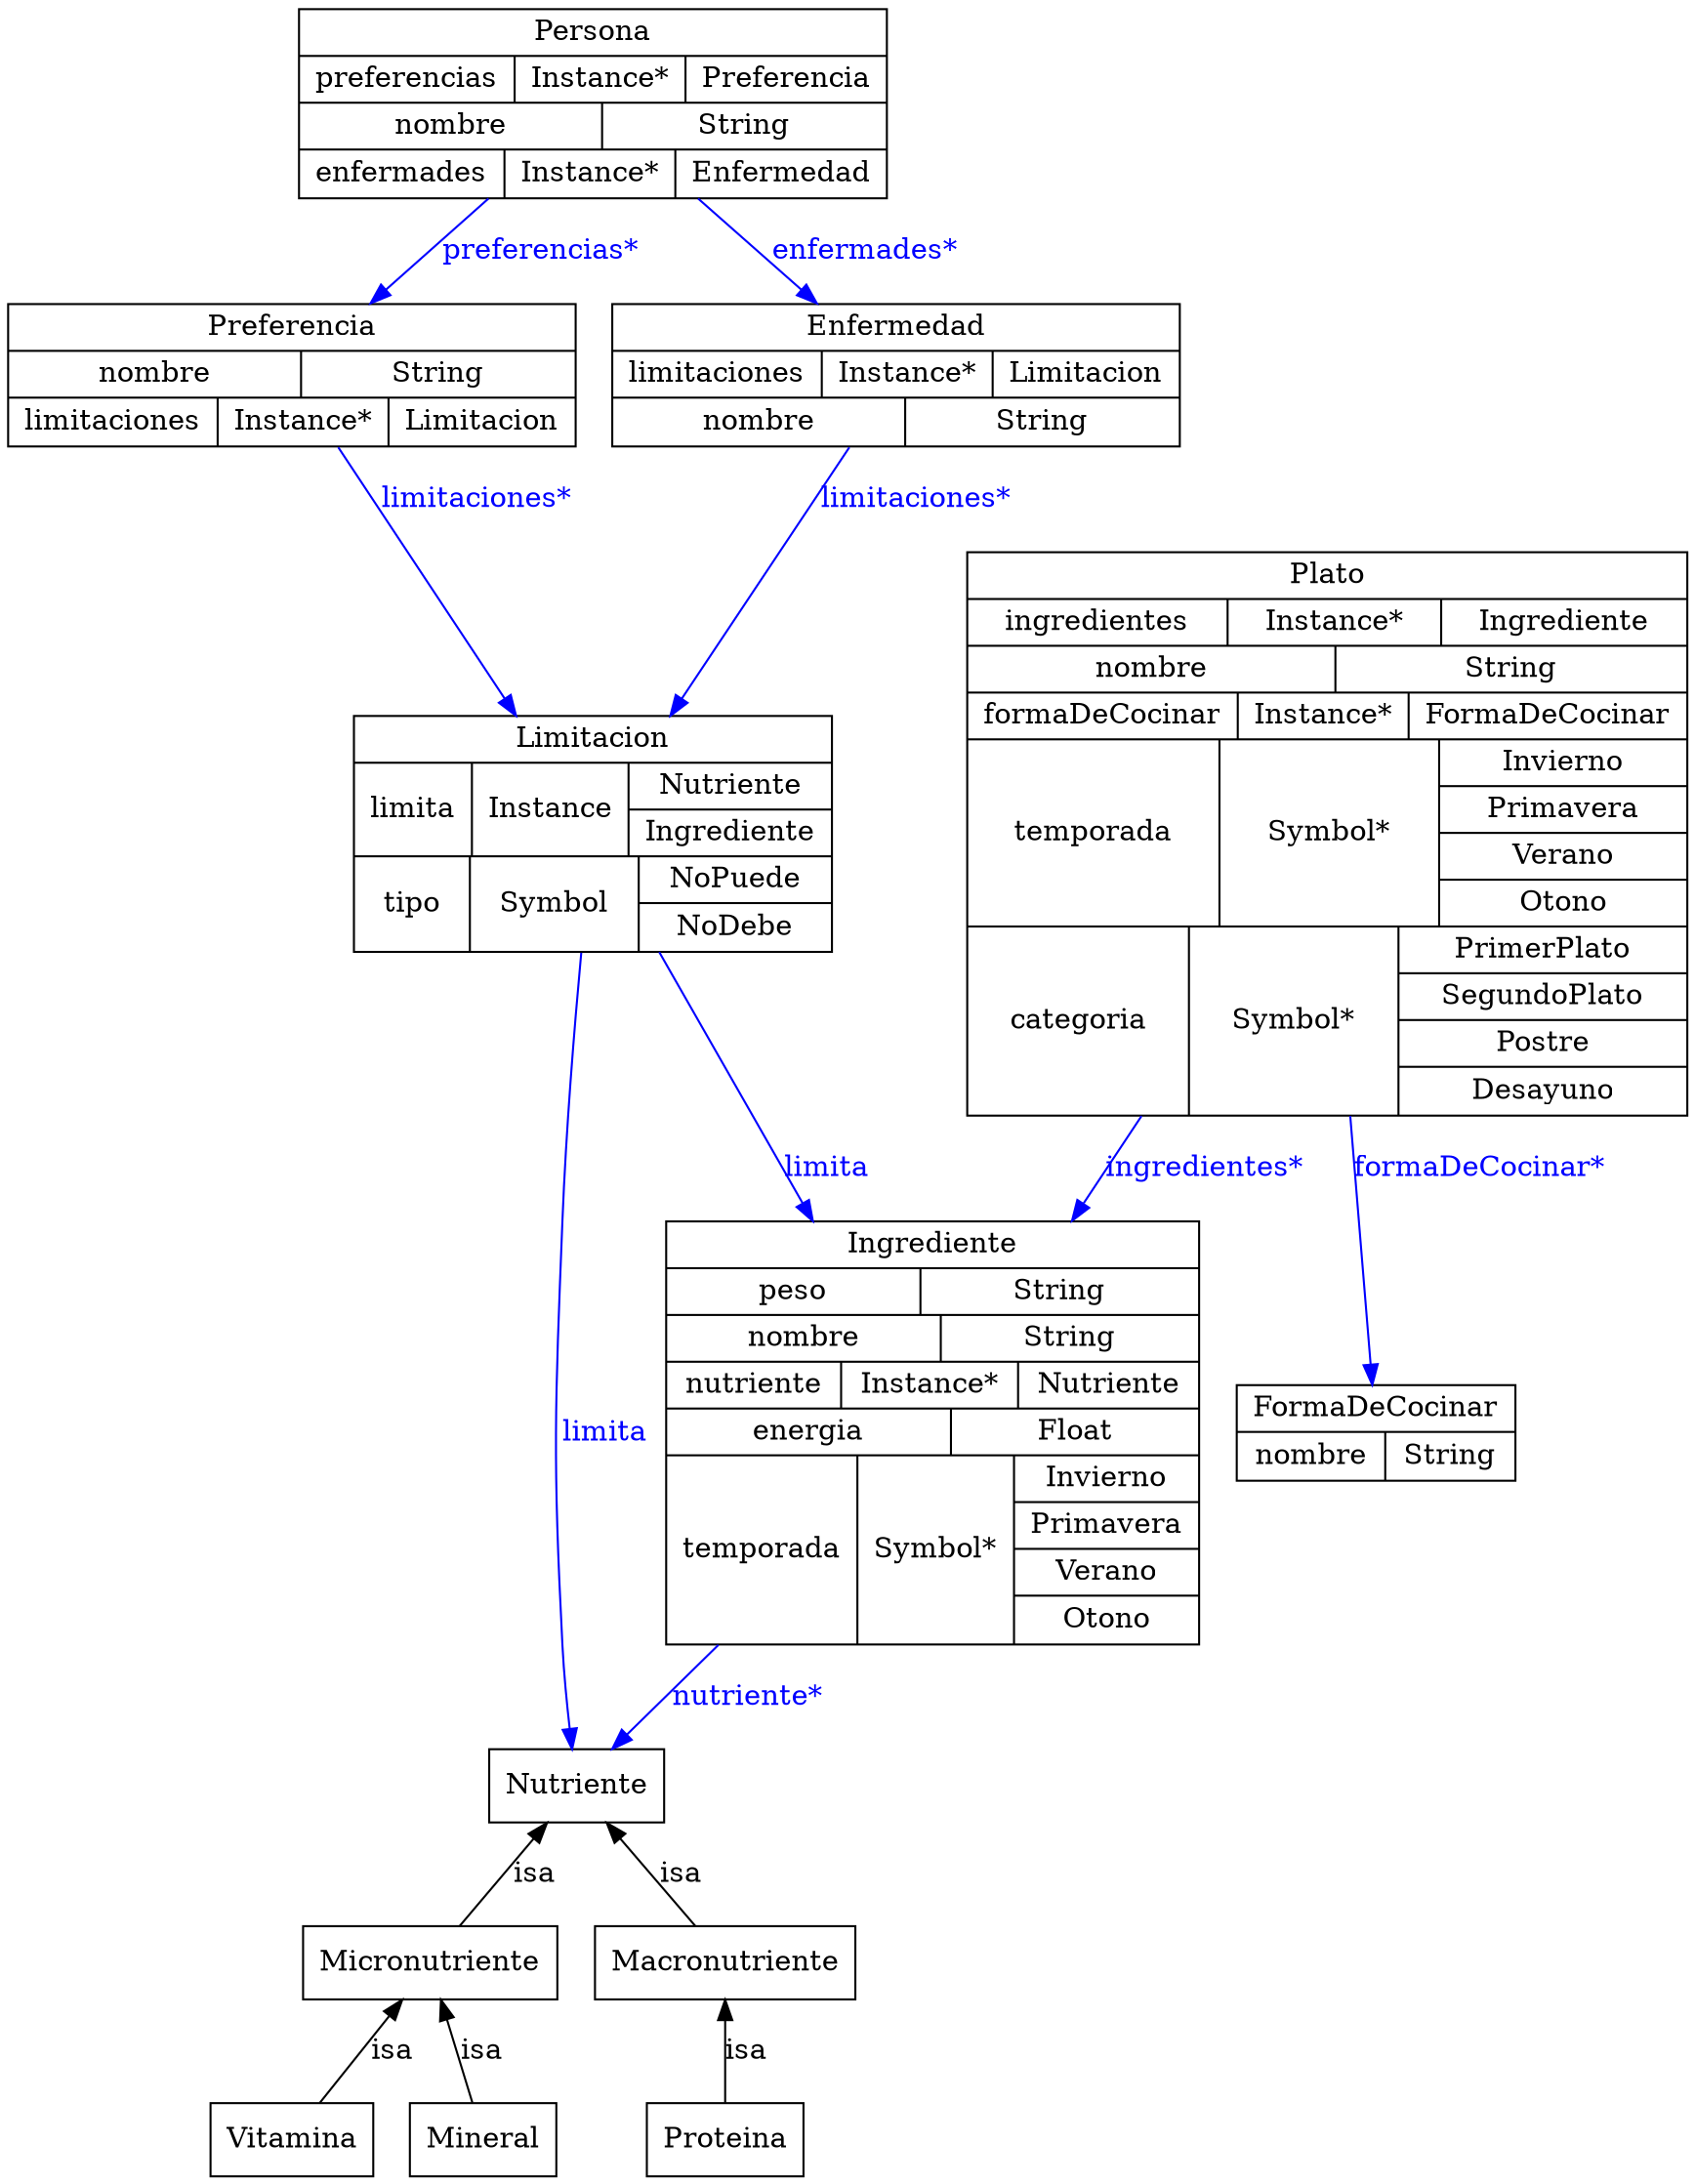 digraph OntologiaAlimentacion {
	node [label="\N"];
	graph [bb="0,0,677,1070"];
	Persona [label="{Persona|{preferencias|Instance*|{Preferencia}}|{nombre|String}|{enfermades|Instance*|{Enfermedad}}}", shape=record, color="0.0,0.0,0.0", fontcolor="0.0,0.0,0.0", pos="235,1023", rects="118,1046,352,1069 118,1023,202,1046 202,1023,272,1046 272,1023,352,1046 118,1000,239,1023 239,1000,352,1023 118,977,198,1000 198\
,977,268,1000 268,977,352,1000", width="3.25", height="1.2917"];
	Preferencia [label="{Preferencia|{nombre|String}|{limitaciones|Instance*|{Limitacion}}}", shape=record, color="0.0,0.0,0.0", fontcolor="0.0,0.0,0.0", pos="113,889", rects="-0.5,900.5,226.5,923.5 -0.5,877.5,117.5,900.5 117.5,877.5,226.5,900.5 -0.5,854.5,81.5,877.5 81.5,854.5,151.5,877.5 151.5,854.5,226.5\
,877.5", width="3.1458", height="0.97222"];
	Enfermedad [label="{Enfermedad|{limitaciones|Instance*|{Limitacion}}|{nombre|String}}", shape=record, color="0.0,0.0,0.0", fontcolor="0.0,0.0,0.0", pos="358,889", rects="244.5,900.5,471.5,923.5 244.5,877.5,326.5,900.5 326.5,877.5,396.5,900.5 396.5,877.5,471.5,900.5 244.5,854.5,362.5,877.5 362.5,854.5\
,471.5,877.5", width="3.1458", height="0.97222"];
	Nutriente [label=Nutriente, shape=box, color="0.0,0.0,0.0", fontcolor="0.0,0.0,0.0", pos="260,194", width="0.92361", height="0.5"];
	Limitacion [label="{Limitacion|{limita|Instance|{Nutriente|Ingrediente}}|{tipo|Symbol|{NoPuede|NoDebe}}}", shape=record, color="0.0,0.0,0.0", fontcolor="0.0,0.0,0.0", pos="253,663", rects="159.5,697.5,346.5,720.5 159.5,651.5,205.5,697.5 205.5,651.5,268.5,697.5 268.5,674.5,346.5,697.5 268.5,651.5,346.5,674.5 159.5,605.5\
,204.5,651.5 204.5,605.5,271.5,651.5 271.5,628.5,346.5,651.5 271.5,605.5,346.5,628.5", width="2.5903", height="1.6111"];
	Ingrediente [label="{Ingrediente|{peso|String}|{nombre|String}|{nutriente|Instance*|{Nutriente}}|{energia|Float}|{temporada|Symbol*|{Invierno|Primavera\
|Verano|Otono}}}", shape=record, color="0.0,0.0,0.0", fontcolor="0.0,0.0,0.0", pos="369,368", rects="261.5,448.5,476.5,471.5 261.5,425.5,365.5,448.5 365.5,425.5,476.5,448.5 261.5,402.5,373.5,425.5 373.5,402.5,476.5,425.5 261.5,379.5\
,329.5,402.5 329.5,379.5,404.5,402.5 404.5,379.5,476.5,402.5 261.5,356.5,374.5,379.5 374.5,356.5,476.5,379.5 261.5,264.5,337.5\
,356.5 337.5,264.5,404.5,356.5 404.5,333.5,476.5,356.5 404.5,310.5,476.5,333.5 404.5,287.5,476.5,310.5 404.5,264.5,476.5,287.5", width="2.9792", height="2.8889"];
	Vitamina [label=Vitamina, shape=box, color="0.0,0.0,0.0", fontcolor="0.0,0.0,0.0", pos="161,18", width="0.89583", height="0.5"];
	Micronutriente [label=Micronutriente, shape=box, color="0.0,0.0,0.0", fontcolor="0.0,0.0,0.0", pos="221,106", width="1.3611", height="0.5"];
	Proteina [label=Proteina, shape=box, color="0.0,0.0,0.0", fontcolor="0.0,0.0,0.0", pos="339,18", width="0.86111", height="0.5"];
	Macronutriente [label=Macronutriente, shape=box, color="0.0,0.0,0.0", fontcolor="0.0,0.0,0.0", pos="339,106", width="1.3958", height="0.5"];
	Mineral [label=Mineral, shape=box, color="0.0,0.0,0.0", fontcolor="0.0,0.0,0.0", pos="241,18", width="0.80556", height="0.5"];
	Plato [label="{Plato|{ingredientes|Instance*|{Ingrediente}}|{nombre|String}|{formaDeCocinar|Instance*|{FormaDeCocinar}}|{temporada|Symbol*|{Invierno\
|Primavera|Verano|Otono}}|{categoria|Symbol*|{PrimerPlato|SegundoPlato|Postre|Desayuno}}}", shape=record, color="0.0,0.0,0.0", fontcolor="0.0,0.0,0.0", pos="531,663", rects="384.5,778,677.5,801 384.5,755,487.5,778 487.5,755,578.5,778 578.5,755,677.5,778 384.5,732,535.5,755 535.5,732,677.5,755 384.5,709\
,494.5,732 494.5,709,564.5,732 564.5,709,677.5,732 384.5,617,486.5,709 486.5,617,579.5,709 579.5,686,677.5,709 579.5,663,677.5,\
686 579.5,640,677.5,663 579.5,617,677.5,640 384.5,525,472.5,617 472.5,525,560.5,617 560.5,594,677.5,617 560.5,571,677.5,594 560.5\
,548,677.5,571 560.5,525,677.5,548", width="4.0625", height="3.8472"];
	FormaDeCocinar [label="{FormaDeCocinar|{nombre|String}}", shape=record, color="0.0,0.0,0.0", fontcolor="0.0,0.0,0.0", pos="551,368", rects="494.5,368,607.5,391 494.5,345,555.5,368 555.5,345,607.5,368", width="1.5625", height="0.65278"];
	Persona -> Preferencia [style=filled, label="preferencias*", color="0.6666667,1.0,1.0", fontcolor="0.6666667,1.0,1.0", pos="e,144.06,923.6 193.36,976.94 179.6,962.06 164.38,945.59 150.92,931.03", lp="211.5,950"];
	Persona -> Enfermedad [style=filled, label="enfermades*", color="0.6666667,1.0,1.0", fontcolor="0.6666667,1.0,1.0", pos="e,326.69,923.6 276.99,976.94 290.85,962.06 306.2,945.59 319.77,931.03", lp="343.5,950"];
	Enfermedad -> Limitacion [style=filled, label="limitaciones*", color="0.6666667,1.0,1.0", fontcolor="0.6666667,1.0,1.0", pos="e,279.65,720.85 342.28,854.46 326.91,821.67 303.08,770.85 283.91,729.95", lp="369.5,828"];
	Limitacion -> Nutriente [style=filled, label=limita, color="0.6666667,1.0,1.0", fontcolor="0.6666667,1.0,1.0", pos="e,247.36,212.11 237.16,605.3 217.89,527.18 191.49,382.64 222,264 225.95,248.65 234.11,233.06 241.86,220.59", lp="237,368"];
	Limitacion -> Ingrediente [style=filled, label=limita, color="0.6666667,1.0,1.0", fontcolor="0.6666667,1.0,1.0", pos="e,328.36,471.65 275.5,605.16 289.44,569.96 307.82,523.54 324.59,481.18", lp="333,498"];
	Micronutriente -> Vitamina [label=isa, color="0.0,0.0,0.0", fontcolor="0.0,0.0,0.0", dir=back, pos="s,208.86,87.597 203.1,79.339 193.34,65.36 181.54,48.444 172.92,36.084", lp="205,62"];
	Macronutriente -> Proteina [label=isa, color="0.0,0.0,0.0", fontcolor="0.0,0.0,0.0", dir=back, pos="s,339,87.597 339,77.342 339,63.774 339,47.861 339,36.084", lp="347,62"];
	Micronutriente -> Mineral [label=isa, color="0.0,0.0,0.0", fontcolor="0.0,0.0,0.0", dir=back, pos="s,225.05,87.597 227.34,77.744 230.51,64.09 234.26,47.977 237.03,36.084", lp="241,62"];
	Nutriente -> Micronutriente [label=isa, color="0.0,0.0,0.0", fontcolor="0.0,0.0,0.0", dir=back, pos="s,252.11,175.6 247.82,166.15 241.59,152.41 234.19,136.09 228.75,124.08", lp="252,150"];
	Plato -> Ingrediente [style=filled, label="ingredientes*", color="0.6666667,1.0,1.0", fontcolor="0.6666667,1.0,1.0", pos="e,425.85,471.82 455.22,524.94 447.03,510.14 438.78,495.21 430.79,480.76", lp="476.5,498"];
	Plato -> FormaDeCocinar [style=filled, label="formaDeCocinar*", color="0.6666667,1.0,1.0", fontcolor="0.6666667,1.0,1.0", pos="e,549.5,391.04 540.36,524.94 543.5,478.91 546.72,431.63 548.79,401.38", lp="592,498"];
	Nutriente -> Macronutriente [label=isa, color="0.0,0.0,0.0", fontcolor="0.0,0.0,0.0", dir=back, pos="s,275.99,175.6 282.85,168.13 295.83,154 311.74,136.68 323.31,124.08", lp="315,150"];
	Preferencia -> Limitacion [style=filled, label="limitaciones*", color="0.6666667,1.0,1.0", fontcolor="0.6666667,1.0,1.0", pos="e,217.47,720.85 133.96,854.46 154.54,821.54 186.49,770.42 212.11,729.43", lp="191.5,828"];
	Ingrediente -> Nutriente [style=filled, label="nutriente*", color="0.6666667,1.0,1.0", fontcolor="0.6666667,1.0,1.0", pos="e,270.89,212.18 304.02,264.46 293.78,248.3 284.04,232.94 276.35,220.8", lp="320.5,238"];
}
